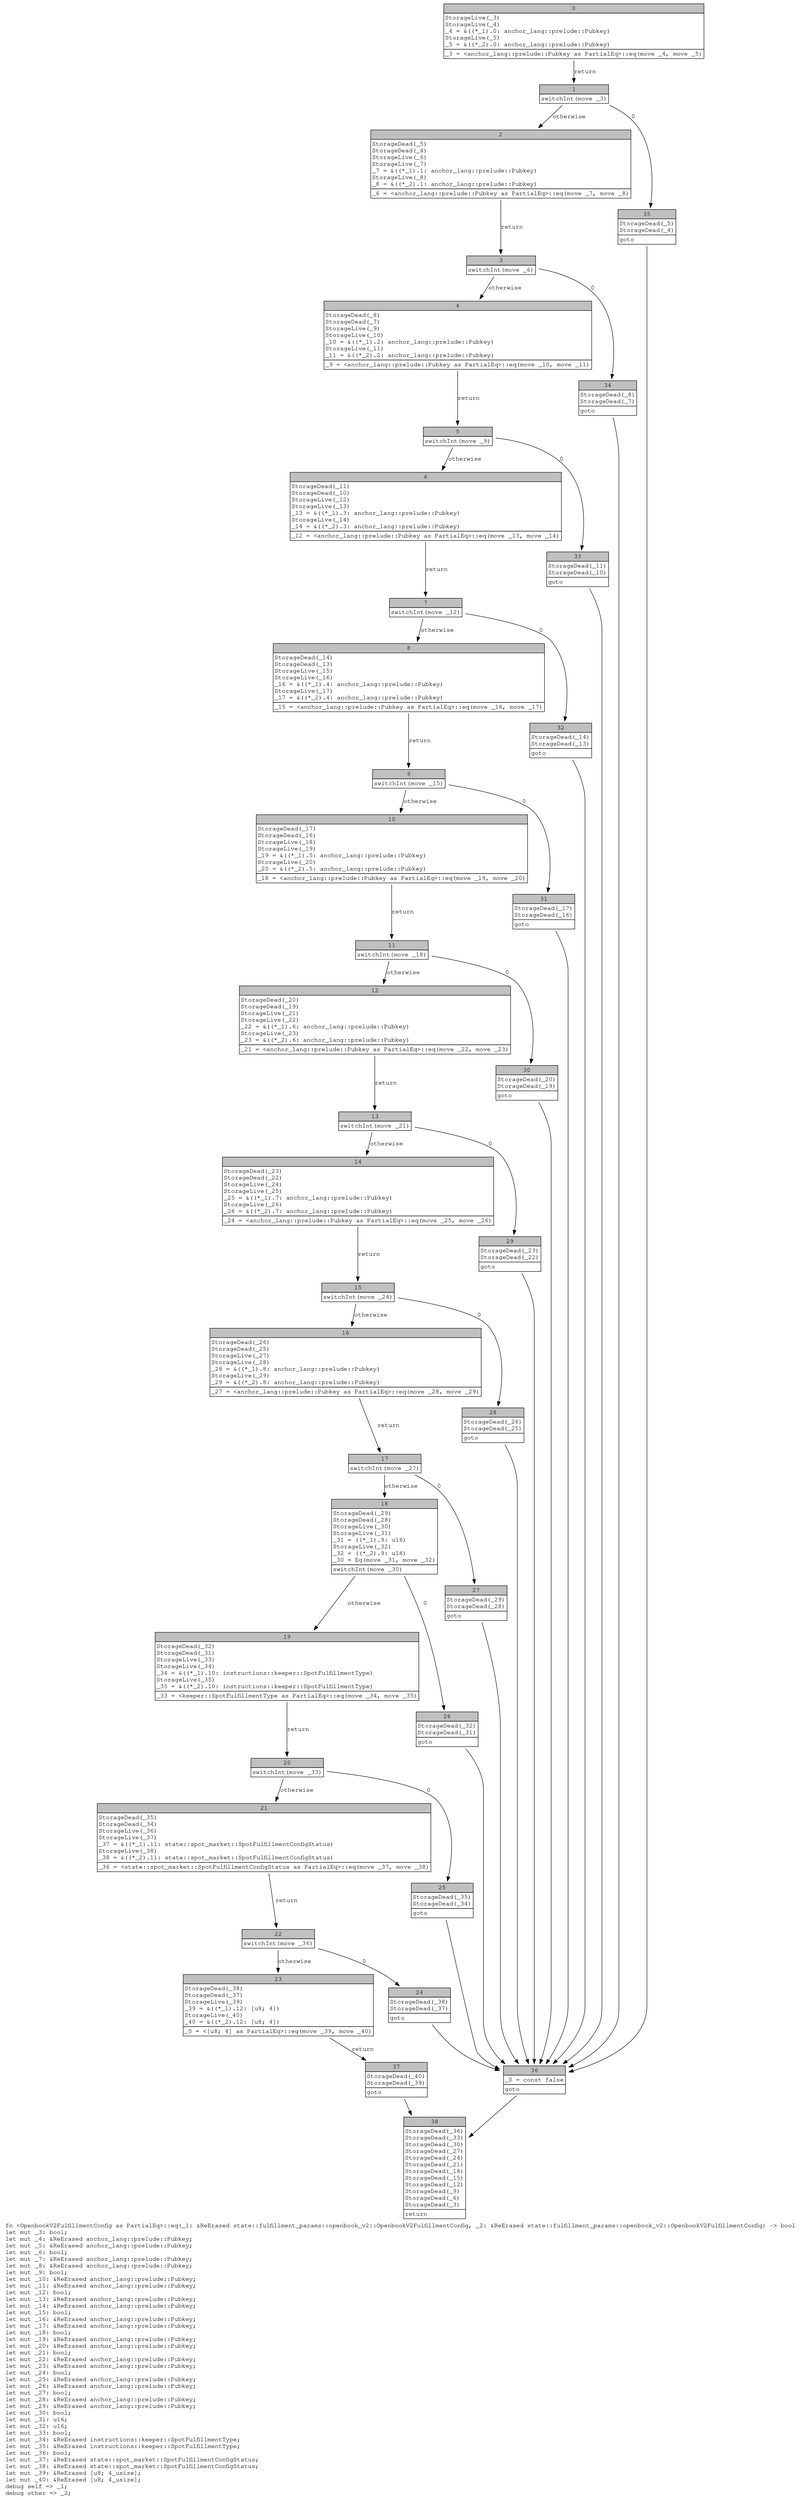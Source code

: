 digraph Mir_0_16233 {
    graph [fontname="Courier, monospace"];
    node [fontname="Courier, monospace"];
    edge [fontname="Courier, monospace"];
    label=<fn &lt;OpenbookV2FulfillmentConfig as PartialEq&gt;::eq(_1: &amp;ReErased state::fulfillment_params::openbook_v2::OpenbookV2FulfillmentConfig, _2: &amp;ReErased state::fulfillment_params::openbook_v2::OpenbookV2FulfillmentConfig) -&gt; bool<br align="left"/>let mut _3: bool;<br align="left"/>let mut _4: &amp;ReErased anchor_lang::prelude::Pubkey;<br align="left"/>let mut _5: &amp;ReErased anchor_lang::prelude::Pubkey;<br align="left"/>let mut _6: bool;<br align="left"/>let mut _7: &amp;ReErased anchor_lang::prelude::Pubkey;<br align="left"/>let mut _8: &amp;ReErased anchor_lang::prelude::Pubkey;<br align="left"/>let mut _9: bool;<br align="left"/>let mut _10: &amp;ReErased anchor_lang::prelude::Pubkey;<br align="left"/>let mut _11: &amp;ReErased anchor_lang::prelude::Pubkey;<br align="left"/>let mut _12: bool;<br align="left"/>let mut _13: &amp;ReErased anchor_lang::prelude::Pubkey;<br align="left"/>let mut _14: &amp;ReErased anchor_lang::prelude::Pubkey;<br align="left"/>let mut _15: bool;<br align="left"/>let mut _16: &amp;ReErased anchor_lang::prelude::Pubkey;<br align="left"/>let mut _17: &amp;ReErased anchor_lang::prelude::Pubkey;<br align="left"/>let mut _18: bool;<br align="left"/>let mut _19: &amp;ReErased anchor_lang::prelude::Pubkey;<br align="left"/>let mut _20: &amp;ReErased anchor_lang::prelude::Pubkey;<br align="left"/>let mut _21: bool;<br align="left"/>let mut _22: &amp;ReErased anchor_lang::prelude::Pubkey;<br align="left"/>let mut _23: &amp;ReErased anchor_lang::prelude::Pubkey;<br align="left"/>let mut _24: bool;<br align="left"/>let mut _25: &amp;ReErased anchor_lang::prelude::Pubkey;<br align="left"/>let mut _26: &amp;ReErased anchor_lang::prelude::Pubkey;<br align="left"/>let mut _27: bool;<br align="left"/>let mut _28: &amp;ReErased anchor_lang::prelude::Pubkey;<br align="left"/>let mut _29: &amp;ReErased anchor_lang::prelude::Pubkey;<br align="left"/>let mut _30: bool;<br align="left"/>let mut _31: u16;<br align="left"/>let mut _32: u16;<br align="left"/>let mut _33: bool;<br align="left"/>let mut _34: &amp;ReErased instructions::keeper::SpotFulfillmentType;<br align="left"/>let mut _35: &amp;ReErased instructions::keeper::SpotFulfillmentType;<br align="left"/>let mut _36: bool;<br align="left"/>let mut _37: &amp;ReErased state::spot_market::SpotFulfillmentConfigStatus;<br align="left"/>let mut _38: &amp;ReErased state::spot_market::SpotFulfillmentConfigStatus;<br align="left"/>let mut _39: &amp;ReErased [u8; 4_usize];<br align="left"/>let mut _40: &amp;ReErased [u8; 4_usize];<br align="left"/>debug self =&gt; _1;<br align="left"/>debug other =&gt; _2;<br align="left"/>>;
    bb0__0_16233 [shape="none", label=<<table border="0" cellborder="1" cellspacing="0"><tr><td bgcolor="gray" align="center" colspan="1">0</td></tr><tr><td align="left" balign="left">StorageLive(_3)<br/>StorageLive(_4)<br/>_4 = &amp;((*_1).0: anchor_lang::prelude::Pubkey)<br/>StorageLive(_5)<br/>_5 = &amp;((*_2).0: anchor_lang::prelude::Pubkey)<br/></td></tr><tr><td align="left">_3 = &lt;anchor_lang::prelude::Pubkey as PartialEq&gt;::eq(move _4, move _5)</td></tr></table>>];
    bb1__0_16233 [shape="none", label=<<table border="0" cellborder="1" cellspacing="0"><tr><td bgcolor="gray" align="center" colspan="1">1</td></tr><tr><td align="left">switchInt(move _3)</td></tr></table>>];
    bb2__0_16233 [shape="none", label=<<table border="0" cellborder="1" cellspacing="0"><tr><td bgcolor="gray" align="center" colspan="1">2</td></tr><tr><td align="left" balign="left">StorageDead(_5)<br/>StorageDead(_4)<br/>StorageLive(_6)<br/>StorageLive(_7)<br/>_7 = &amp;((*_1).1: anchor_lang::prelude::Pubkey)<br/>StorageLive(_8)<br/>_8 = &amp;((*_2).1: anchor_lang::prelude::Pubkey)<br/></td></tr><tr><td align="left">_6 = &lt;anchor_lang::prelude::Pubkey as PartialEq&gt;::eq(move _7, move _8)</td></tr></table>>];
    bb3__0_16233 [shape="none", label=<<table border="0" cellborder="1" cellspacing="0"><tr><td bgcolor="gray" align="center" colspan="1">3</td></tr><tr><td align="left">switchInt(move _6)</td></tr></table>>];
    bb4__0_16233 [shape="none", label=<<table border="0" cellborder="1" cellspacing="0"><tr><td bgcolor="gray" align="center" colspan="1">4</td></tr><tr><td align="left" balign="left">StorageDead(_8)<br/>StorageDead(_7)<br/>StorageLive(_9)<br/>StorageLive(_10)<br/>_10 = &amp;((*_1).2: anchor_lang::prelude::Pubkey)<br/>StorageLive(_11)<br/>_11 = &amp;((*_2).2: anchor_lang::prelude::Pubkey)<br/></td></tr><tr><td align="left">_9 = &lt;anchor_lang::prelude::Pubkey as PartialEq&gt;::eq(move _10, move _11)</td></tr></table>>];
    bb5__0_16233 [shape="none", label=<<table border="0" cellborder="1" cellspacing="0"><tr><td bgcolor="gray" align="center" colspan="1">5</td></tr><tr><td align="left">switchInt(move _9)</td></tr></table>>];
    bb6__0_16233 [shape="none", label=<<table border="0" cellborder="1" cellspacing="0"><tr><td bgcolor="gray" align="center" colspan="1">6</td></tr><tr><td align="left" balign="left">StorageDead(_11)<br/>StorageDead(_10)<br/>StorageLive(_12)<br/>StorageLive(_13)<br/>_13 = &amp;((*_1).3: anchor_lang::prelude::Pubkey)<br/>StorageLive(_14)<br/>_14 = &amp;((*_2).3: anchor_lang::prelude::Pubkey)<br/></td></tr><tr><td align="left">_12 = &lt;anchor_lang::prelude::Pubkey as PartialEq&gt;::eq(move _13, move _14)</td></tr></table>>];
    bb7__0_16233 [shape="none", label=<<table border="0" cellborder="1" cellspacing="0"><tr><td bgcolor="gray" align="center" colspan="1">7</td></tr><tr><td align="left">switchInt(move _12)</td></tr></table>>];
    bb8__0_16233 [shape="none", label=<<table border="0" cellborder="1" cellspacing="0"><tr><td bgcolor="gray" align="center" colspan="1">8</td></tr><tr><td align="left" balign="left">StorageDead(_14)<br/>StorageDead(_13)<br/>StorageLive(_15)<br/>StorageLive(_16)<br/>_16 = &amp;((*_1).4: anchor_lang::prelude::Pubkey)<br/>StorageLive(_17)<br/>_17 = &amp;((*_2).4: anchor_lang::prelude::Pubkey)<br/></td></tr><tr><td align="left">_15 = &lt;anchor_lang::prelude::Pubkey as PartialEq&gt;::eq(move _16, move _17)</td></tr></table>>];
    bb9__0_16233 [shape="none", label=<<table border="0" cellborder="1" cellspacing="0"><tr><td bgcolor="gray" align="center" colspan="1">9</td></tr><tr><td align="left">switchInt(move _15)</td></tr></table>>];
    bb10__0_16233 [shape="none", label=<<table border="0" cellborder="1" cellspacing="0"><tr><td bgcolor="gray" align="center" colspan="1">10</td></tr><tr><td align="left" balign="left">StorageDead(_17)<br/>StorageDead(_16)<br/>StorageLive(_18)<br/>StorageLive(_19)<br/>_19 = &amp;((*_1).5: anchor_lang::prelude::Pubkey)<br/>StorageLive(_20)<br/>_20 = &amp;((*_2).5: anchor_lang::prelude::Pubkey)<br/></td></tr><tr><td align="left">_18 = &lt;anchor_lang::prelude::Pubkey as PartialEq&gt;::eq(move _19, move _20)</td></tr></table>>];
    bb11__0_16233 [shape="none", label=<<table border="0" cellborder="1" cellspacing="0"><tr><td bgcolor="gray" align="center" colspan="1">11</td></tr><tr><td align="left">switchInt(move _18)</td></tr></table>>];
    bb12__0_16233 [shape="none", label=<<table border="0" cellborder="1" cellspacing="0"><tr><td bgcolor="gray" align="center" colspan="1">12</td></tr><tr><td align="left" balign="left">StorageDead(_20)<br/>StorageDead(_19)<br/>StorageLive(_21)<br/>StorageLive(_22)<br/>_22 = &amp;((*_1).6: anchor_lang::prelude::Pubkey)<br/>StorageLive(_23)<br/>_23 = &amp;((*_2).6: anchor_lang::prelude::Pubkey)<br/></td></tr><tr><td align="left">_21 = &lt;anchor_lang::prelude::Pubkey as PartialEq&gt;::eq(move _22, move _23)</td></tr></table>>];
    bb13__0_16233 [shape="none", label=<<table border="0" cellborder="1" cellspacing="0"><tr><td bgcolor="gray" align="center" colspan="1">13</td></tr><tr><td align="left">switchInt(move _21)</td></tr></table>>];
    bb14__0_16233 [shape="none", label=<<table border="0" cellborder="1" cellspacing="0"><tr><td bgcolor="gray" align="center" colspan="1">14</td></tr><tr><td align="left" balign="left">StorageDead(_23)<br/>StorageDead(_22)<br/>StorageLive(_24)<br/>StorageLive(_25)<br/>_25 = &amp;((*_1).7: anchor_lang::prelude::Pubkey)<br/>StorageLive(_26)<br/>_26 = &amp;((*_2).7: anchor_lang::prelude::Pubkey)<br/></td></tr><tr><td align="left">_24 = &lt;anchor_lang::prelude::Pubkey as PartialEq&gt;::eq(move _25, move _26)</td></tr></table>>];
    bb15__0_16233 [shape="none", label=<<table border="0" cellborder="1" cellspacing="0"><tr><td bgcolor="gray" align="center" colspan="1">15</td></tr><tr><td align="left">switchInt(move _24)</td></tr></table>>];
    bb16__0_16233 [shape="none", label=<<table border="0" cellborder="1" cellspacing="0"><tr><td bgcolor="gray" align="center" colspan="1">16</td></tr><tr><td align="left" balign="left">StorageDead(_26)<br/>StorageDead(_25)<br/>StorageLive(_27)<br/>StorageLive(_28)<br/>_28 = &amp;((*_1).8: anchor_lang::prelude::Pubkey)<br/>StorageLive(_29)<br/>_29 = &amp;((*_2).8: anchor_lang::prelude::Pubkey)<br/></td></tr><tr><td align="left">_27 = &lt;anchor_lang::prelude::Pubkey as PartialEq&gt;::eq(move _28, move _29)</td></tr></table>>];
    bb17__0_16233 [shape="none", label=<<table border="0" cellborder="1" cellspacing="0"><tr><td bgcolor="gray" align="center" colspan="1">17</td></tr><tr><td align="left">switchInt(move _27)</td></tr></table>>];
    bb18__0_16233 [shape="none", label=<<table border="0" cellborder="1" cellspacing="0"><tr><td bgcolor="gray" align="center" colspan="1">18</td></tr><tr><td align="left" balign="left">StorageDead(_29)<br/>StorageDead(_28)<br/>StorageLive(_30)<br/>StorageLive(_31)<br/>_31 = ((*_1).9: u16)<br/>StorageLive(_32)<br/>_32 = ((*_2).9: u16)<br/>_30 = Eq(move _31, move _32)<br/></td></tr><tr><td align="left">switchInt(move _30)</td></tr></table>>];
    bb19__0_16233 [shape="none", label=<<table border="0" cellborder="1" cellspacing="0"><tr><td bgcolor="gray" align="center" colspan="1">19</td></tr><tr><td align="left" balign="left">StorageDead(_32)<br/>StorageDead(_31)<br/>StorageLive(_33)<br/>StorageLive(_34)<br/>_34 = &amp;((*_1).10: instructions::keeper::SpotFulfillmentType)<br/>StorageLive(_35)<br/>_35 = &amp;((*_2).10: instructions::keeper::SpotFulfillmentType)<br/></td></tr><tr><td align="left">_33 = &lt;keeper::SpotFulfillmentType as PartialEq&gt;::eq(move _34, move _35)</td></tr></table>>];
    bb20__0_16233 [shape="none", label=<<table border="0" cellborder="1" cellspacing="0"><tr><td bgcolor="gray" align="center" colspan="1">20</td></tr><tr><td align="left">switchInt(move _33)</td></tr></table>>];
    bb21__0_16233 [shape="none", label=<<table border="0" cellborder="1" cellspacing="0"><tr><td bgcolor="gray" align="center" colspan="1">21</td></tr><tr><td align="left" balign="left">StorageDead(_35)<br/>StorageDead(_34)<br/>StorageLive(_36)<br/>StorageLive(_37)<br/>_37 = &amp;((*_1).11: state::spot_market::SpotFulfillmentConfigStatus)<br/>StorageLive(_38)<br/>_38 = &amp;((*_2).11: state::spot_market::SpotFulfillmentConfigStatus)<br/></td></tr><tr><td align="left">_36 = &lt;state::spot_market::SpotFulfillmentConfigStatus as PartialEq&gt;::eq(move _37, move _38)</td></tr></table>>];
    bb22__0_16233 [shape="none", label=<<table border="0" cellborder="1" cellspacing="0"><tr><td bgcolor="gray" align="center" colspan="1">22</td></tr><tr><td align="left">switchInt(move _36)</td></tr></table>>];
    bb23__0_16233 [shape="none", label=<<table border="0" cellborder="1" cellspacing="0"><tr><td bgcolor="gray" align="center" colspan="1">23</td></tr><tr><td align="left" balign="left">StorageDead(_38)<br/>StorageDead(_37)<br/>StorageLive(_39)<br/>_39 = &amp;((*_1).12: [u8; 4])<br/>StorageLive(_40)<br/>_40 = &amp;((*_2).12: [u8; 4])<br/></td></tr><tr><td align="left">_0 = &lt;[u8; 4] as PartialEq&gt;::eq(move _39, move _40)</td></tr></table>>];
    bb24__0_16233 [shape="none", label=<<table border="0" cellborder="1" cellspacing="0"><tr><td bgcolor="gray" align="center" colspan="1">24</td></tr><tr><td align="left" balign="left">StorageDead(_38)<br/>StorageDead(_37)<br/></td></tr><tr><td align="left">goto</td></tr></table>>];
    bb25__0_16233 [shape="none", label=<<table border="0" cellborder="1" cellspacing="0"><tr><td bgcolor="gray" align="center" colspan="1">25</td></tr><tr><td align="left" balign="left">StorageDead(_35)<br/>StorageDead(_34)<br/></td></tr><tr><td align="left">goto</td></tr></table>>];
    bb26__0_16233 [shape="none", label=<<table border="0" cellborder="1" cellspacing="0"><tr><td bgcolor="gray" align="center" colspan="1">26</td></tr><tr><td align="left" balign="left">StorageDead(_32)<br/>StorageDead(_31)<br/></td></tr><tr><td align="left">goto</td></tr></table>>];
    bb27__0_16233 [shape="none", label=<<table border="0" cellborder="1" cellspacing="0"><tr><td bgcolor="gray" align="center" colspan="1">27</td></tr><tr><td align="left" balign="left">StorageDead(_29)<br/>StorageDead(_28)<br/></td></tr><tr><td align="left">goto</td></tr></table>>];
    bb28__0_16233 [shape="none", label=<<table border="0" cellborder="1" cellspacing="0"><tr><td bgcolor="gray" align="center" colspan="1">28</td></tr><tr><td align="left" balign="left">StorageDead(_26)<br/>StorageDead(_25)<br/></td></tr><tr><td align="left">goto</td></tr></table>>];
    bb29__0_16233 [shape="none", label=<<table border="0" cellborder="1" cellspacing="0"><tr><td bgcolor="gray" align="center" colspan="1">29</td></tr><tr><td align="left" balign="left">StorageDead(_23)<br/>StorageDead(_22)<br/></td></tr><tr><td align="left">goto</td></tr></table>>];
    bb30__0_16233 [shape="none", label=<<table border="0" cellborder="1" cellspacing="0"><tr><td bgcolor="gray" align="center" colspan="1">30</td></tr><tr><td align="left" balign="left">StorageDead(_20)<br/>StorageDead(_19)<br/></td></tr><tr><td align="left">goto</td></tr></table>>];
    bb31__0_16233 [shape="none", label=<<table border="0" cellborder="1" cellspacing="0"><tr><td bgcolor="gray" align="center" colspan="1">31</td></tr><tr><td align="left" balign="left">StorageDead(_17)<br/>StorageDead(_16)<br/></td></tr><tr><td align="left">goto</td></tr></table>>];
    bb32__0_16233 [shape="none", label=<<table border="0" cellborder="1" cellspacing="0"><tr><td bgcolor="gray" align="center" colspan="1">32</td></tr><tr><td align="left" balign="left">StorageDead(_14)<br/>StorageDead(_13)<br/></td></tr><tr><td align="left">goto</td></tr></table>>];
    bb33__0_16233 [shape="none", label=<<table border="0" cellborder="1" cellspacing="0"><tr><td bgcolor="gray" align="center" colspan="1">33</td></tr><tr><td align="left" balign="left">StorageDead(_11)<br/>StorageDead(_10)<br/></td></tr><tr><td align="left">goto</td></tr></table>>];
    bb34__0_16233 [shape="none", label=<<table border="0" cellborder="1" cellspacing="0"><tr><td bgcolor="gray" align="center" colspan="1">34</td></tr><tr><td align="left" balign="left">StorageDead(_8)<br/>StorageDead(_7)<br/></td></tr><tr><td align="left">goto</td></tr></table>>];
    bb35__0_16233 [shape="none", label=<<table border="0" cellborder="1" cellspacing="0"><tr><td bgcolor="gray" align="center" colspan="1">35</td></tr><tr><td align="left" balign="left">StorageDead(_5)<br/>StorageDead(_4)<br/></td></tr><tr><td align="left">goto</td></tr></table>>];
    bb36__0_16233 [shape="none", label=<<table border="0" cellborder="1" cellspacing="0"><tr><td bgcolor="gray" align="center" colspan="1">36</td></tr><tr><td align="left" balign="left">_0 = const false<br/></td></tr><tr><td align="left">goto</td></tr></table>>];
    bb37__0_16233 [shape="none", label=<<table border="0" cellborder="1" cellspacing="0"><tr><td bgcolor="gray" align="center" colspan="1">37</td></tr><tr><td align="left" balign="left">StorageDead(_40)<br/>StorageDead(_39)<br/></td></tr><tr><td align="left">goto</td></tr></table>>];
    bb38__0_16233 [shape="none", label=<<table border="0" cellborder="1" cellspacing="0"><tr><td bgcolor="gray" align="center" colspan="1">38</td></tr><tr><td align="left" balign="left">StorageDead(_36)<br/>StorageDead(_33)<br/>StorageDead(_30)<br/>StorageDead(_27)<br/>StorageDead(_24)<br/>StorageDead(_21)<br/>StorageDead(_18)<br/>StorageDead(_15)<br/>StorageDead(_12)<br/>StorageDead(_9)<br/>StorageDead(_6)<br/>StorageDead(_3)<br/></td></tr><tr><td align="left">return</td></tr></table>>];
    bb0__0_16233 -> bb1__0_16233 [label="return"];
    bb1__0_16233 -> bb35__0_16233 [label="0"];
    bb1__0_16233 -> bb2__0_16233 [label="otherwise"];
    bb2__0_16233 -> bb3__0_16233 [label="return"];
    bb3__0_16233 -> bb34__0_16233 [label="0"];
    bb3__0_16233 -> bb4__0_16233 [label="otherwise"];
    bb4__0_16233 -> bb5__0_16233 [label="return"];
    bb5__0_16233 -> bb33__0_16233 [label="0"];
    bb5__0_16233 -> bb6__0_16233 [label="otherwise"];
    bb6__0_16233 -> bb7__0_16233 [label="return"];
    bb7__0_16233 -> bb32__0_16233 [label="0"];
    bb7__0_16233 -> bb8__0_16233 [label="otherwise"];
    bb8__0_16233 -> bb9__0_16233 [label="return"];
    bb9__0_16233 -> bb31__0_16233 [label="0"];
    bb9__0_16233 -> bb10__0_16233 [label="otherwise"];
    bb10__0_16233 -> bb11__0_16233 [label="return"];
    bb11__0_16233 -> bb30__0_16233 [label="0"];
    bb11__0_16233 -> bb12__0_16233 [label="otherwise"];
    bb12__0_16233 -> bb13__0_16233 [label="return"];
    bb13__0_16233 -> bb29__0_16233 [label="0"];
    bb13__0_16233 -> bb14__0_16233 [label="otherwise"];
    bb14__0_16233 -> bb15__0_16233 [label="return"];
    bb15__0_16233 -> bb28__0_16233 [label="0"];
    bb15__0_16233 -> bb16__0_16233 [label="otherwise"];
    bb16__0_16233 -> bb17__0_16233 [label="return"];
    bb17__0_16233 -> bb27__0_16233 [label="0"];
    bb17__0_16233 -> bb18__0_16233 [label="otherwise"];
    bb18__0_16233 -> bb26__0_16233 [label="0"];
    bb18__0_16233 -> bb19__0_16233 [label="otherwise"];
    bb19__0_16233 -> bb20__0_16233 [label="return"];
    bb20__0_16233 -> bb25__0_16233 [label="0"];
    bb20__0_16233 -> bb21__0_16233 [label="otherwise"];
    bb21__0_16233 -> bb22__0_16233 [label="return"];
    bb22__0_16233 -> bb24__0_16233 [label="0"];
    bb22__0_16233 -> bb23__0_16233 [label="otherwise"];
    bb23__0_16233 -> bb37__0_16233 [label="return"];
    bb24__0_16233 -> bb36__0_16233 [label=""];
    bb25__0_16233 -> bb36__0_16233 [label=""];
    bb26__0_16233 -> bb36__0_16233 [label=""];
    bb27__0_16233 -> bb36__0_16233 [label=""];
    bb28__0_16233 -> bb36__0_16233 [label=""];
    bb29__0_16233 -> bb36__0_16233 [label=""];
    bb30__0_16233 -> bb36__0_16233 [label=""];
    bb31__0_16233 -> bb36__0_16233 [label=""];
    bb32__0_16233 -> bb36__0_16233 [label=""];
    bb33__0_16233 -> bb36__0_16233 [label=""];
    bb34__0_16233 -> bb36__0_16233 [label=""];
    bb35__0_16233 -> bb36__0_16233 [label=""];
    bb36__0_16233 -> bb38__0_16233 [label=""];
    bb37__0_16233 -> bb38__0_16233 [label=""];
}
